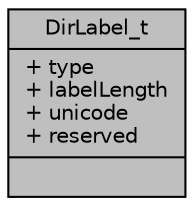 digraph "DirLabel_t"
{
 // INTERACTIVE_SVG=YES
 // LATEX_PDF_SIZE
  edge [fontname="Helvetica",fontsize="10",labelfontname="Helvetica",labelfontsize="10"];
  node [fontname="Helvetica",fontsize="10",shape=record];
  Node1 [label="{DirLabel_t\n|+ type\l+ labelLength\l+ unicode\l+ reserved\l|}",height=0.2,width=0.4,color="black", fillcolor="grey75", style="filled", fontcolor="black",tooltip=" "];
}
